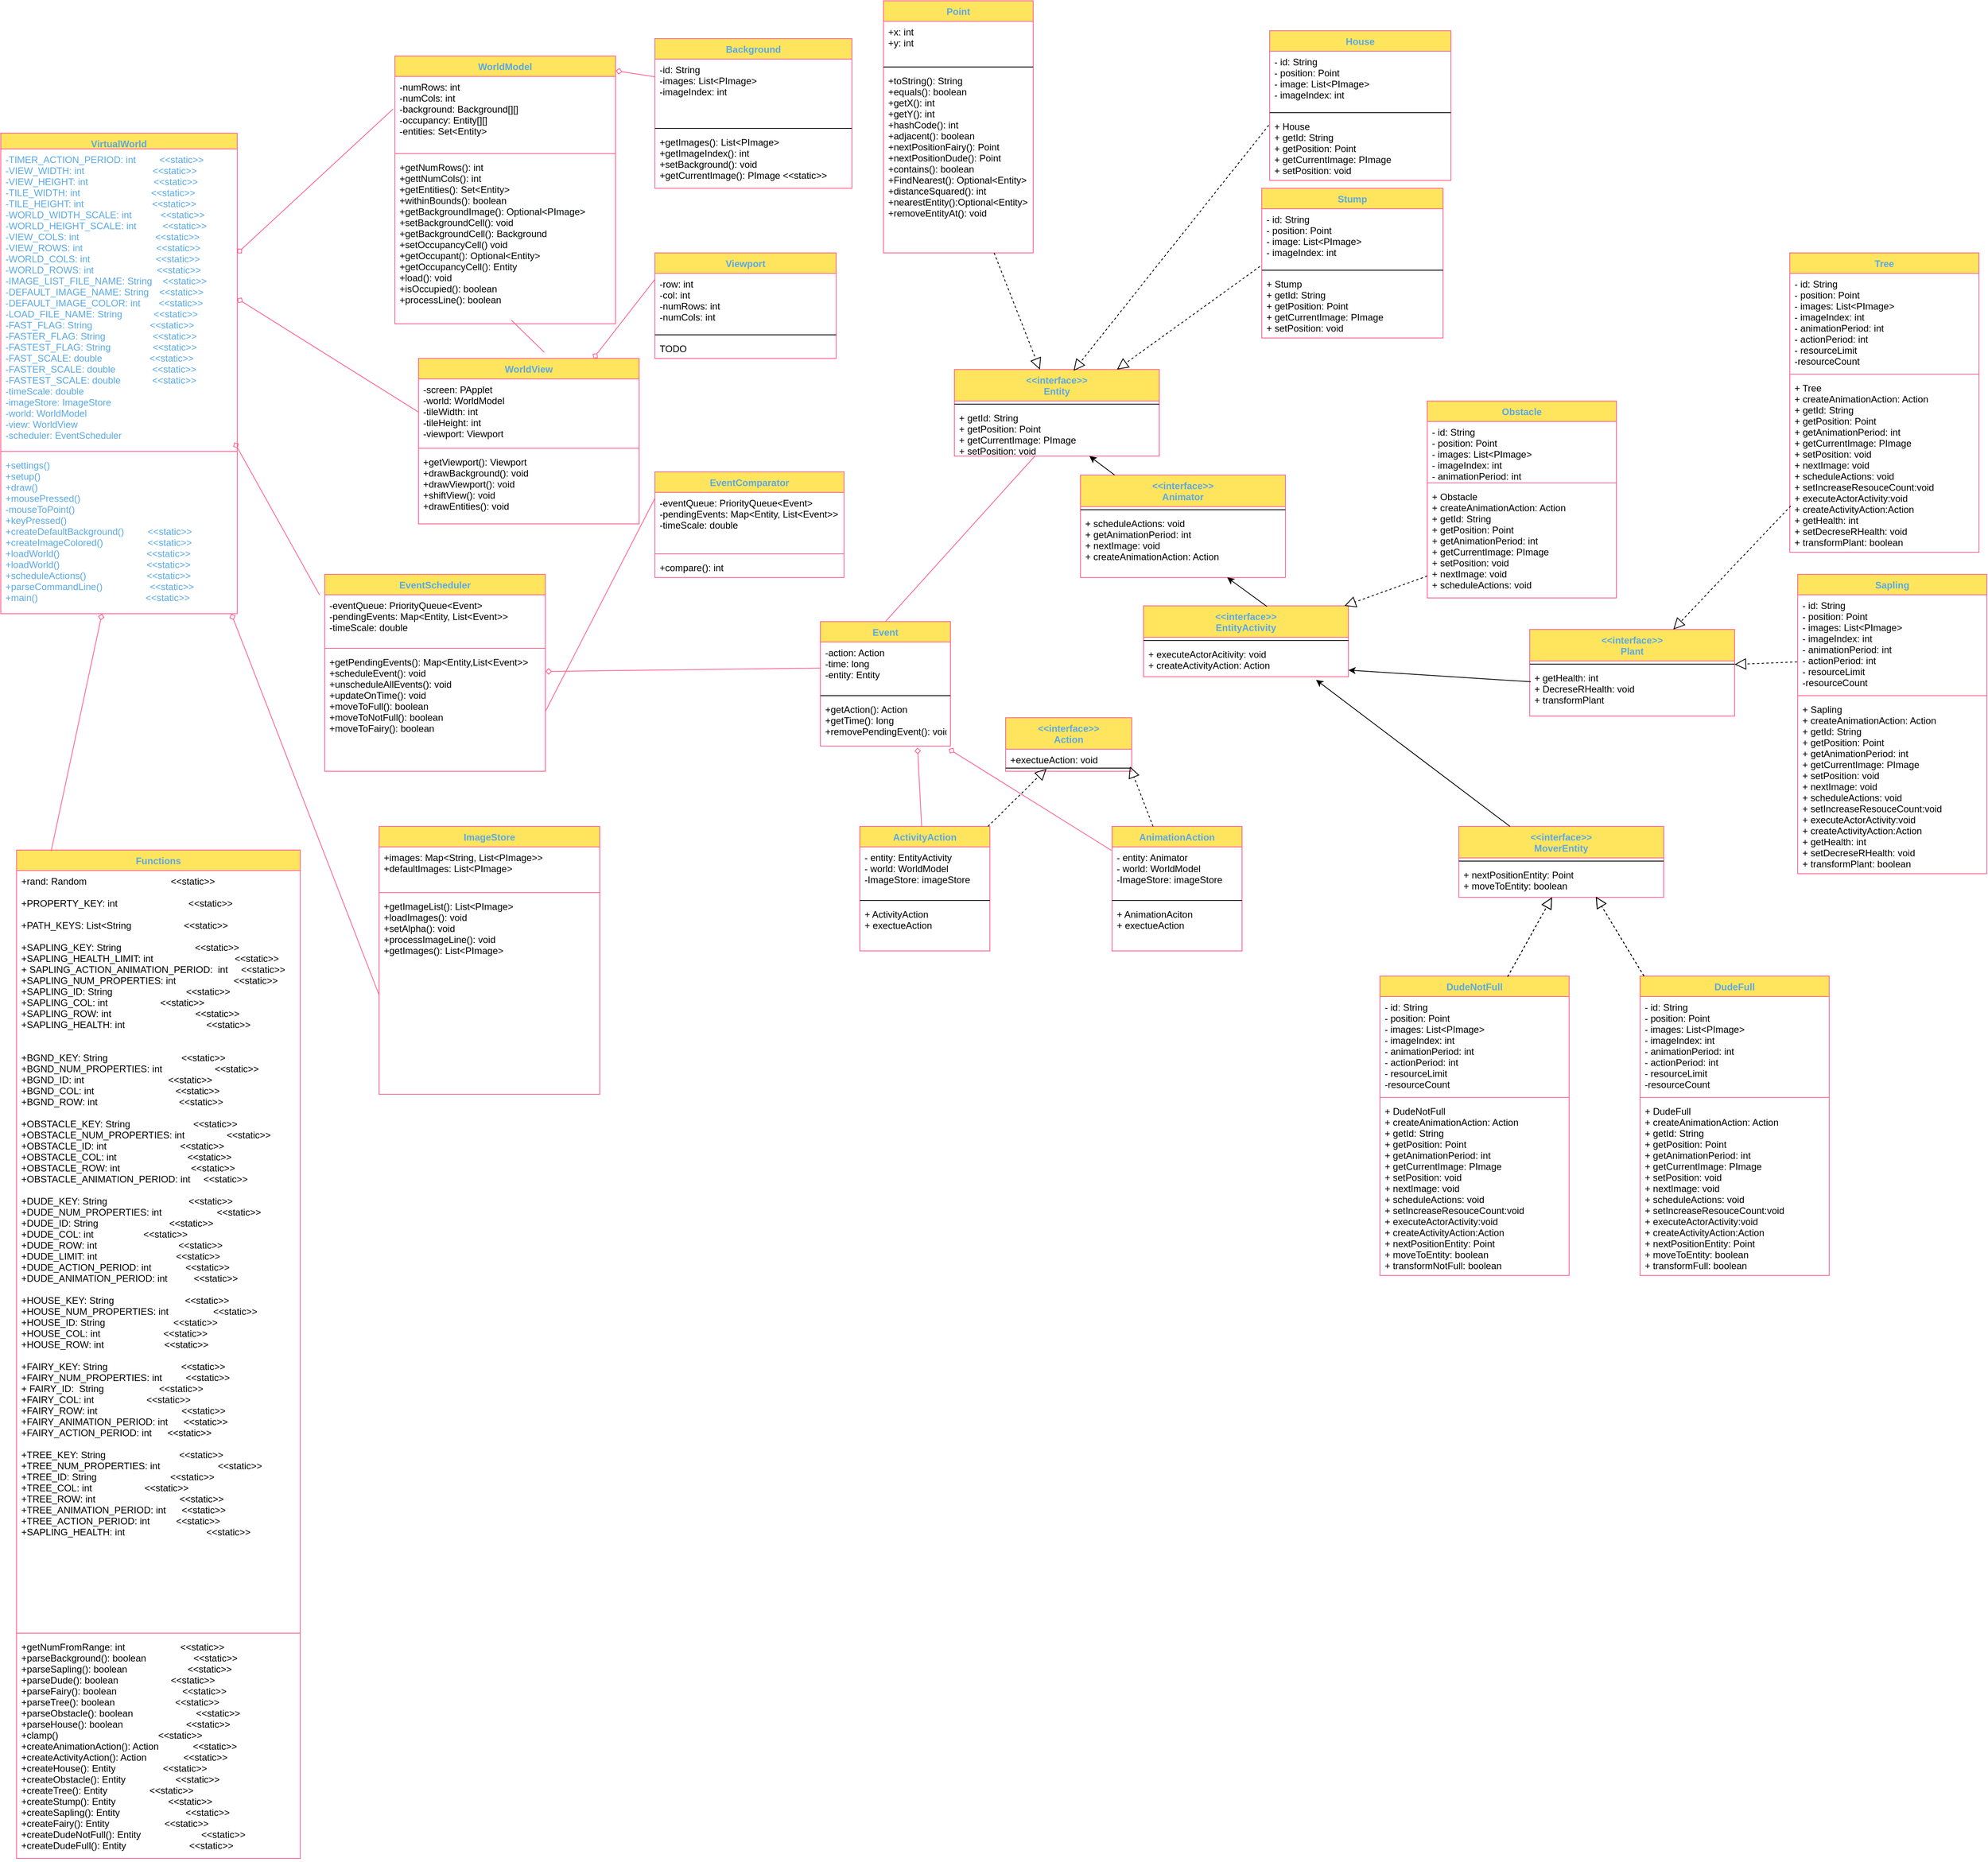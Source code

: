 <mxfile version="15.6.0" type="device"><diagram id="Yo6Zvny2ZRX3JAPKxXua" name="Page 2"><mxGraphModel dx="1422" dy="1862" grid="1" gridSize="10" guides="1" tooltips="1" connect="1" arrows="1" fold="1" page="1" pageScale="1" pageWidth="850" pageHeight="1100" math="0" shadow="0"><root><mxCell id="0"/><mxCell id="1" parent="0"/><mxCell id="8I9pphBKhg92I5GMk5e_-31" value="" style="graphMlID=e0;endArrow=none;strokeColor=#FF6392;strokeWidth=1.0;startArrow=diamond;startFill=0;endFill=1;exitX=1;exitY=0.25;exitDx=0;exitDy=0;fontColor=#5AA9E6;entryX=-0.008;entryY=-0.286;entryDx=0;entryDy=0;entryPerimeter=0;" parent="1" source="8I9pphBKhg92I5GMk5e_-50" target="8I9pphBKhg92I5GMk5e_-57" edge="1"><mxGeometry relative="1" as="geometry"/></mxCell><mxCell id="8I9pphBKhg92I5GMk5e_-32" value="" style="graphMlID=e1;endArrow=none;strokeColor=#FF6392;strokeWidth=1.0;startArrow=diamond;startFill=0;endFill=1;exitX=1;exitY=0.5;exitDx=0;exitDy=0;fontColor=#5AA9E6;entryX=0;entryY=0.5;entryDx=0;entryDy=0;" parent="1" source="8I9pphBKhg92I5GMk5e_-51" target="8I9pphBKhg92I5GMk5e_-61" edge="1"><mxGeometry relative="1" as="geometry"/></mxCell><mxCell id="8I9pphBKhg92I5GMk5e_-33" value="" style="graphMlID=e2;endArrow=none;strokeColor=#FF6392;strokeWidth=1.0;startArrow=diamond;startFill=0;endFill=1;fontColor=#5AA9E6;entryX=0;entryY=0.25;entryDx=0;entryDy=0;" parent="1" source="8I9pphBKhg92I5GMk5e_-60" target="8I9pphBKhg92I5GMk5e_-89" edge="1"><mxGeometry relative="1" as="geometry"><mxPoint x="648" y="240" as="sourcePoint"/></mxGeometry></mxCell><mxCell id="8I9pphBKhg92I5GMk5e_-34" value="" style="graphMlID=e3;endArrow=none;strokeColor=#FF6392;strokeWidth=1.0;startArrow=diamond;startFill=0;endFill=1;exitX=0.988;exitY=-0.077;exitDx=0;exitDy=0;exitPerimeter=0;fontColor=#5AA9E6;entryX=-0.023;entryY=0.105;entryDx=0;entryDy=0;entryPerimeter=0;" parent="1" source="8I9pphBKhg92I5GMk5e_-53" target="8I9pphBKhg92I5GMk5e_-64" edge="1"><mxGeometry relative="1" as="geometry"><mxPoint x="840" y="580" as="targetPoint"/></mxGeometry></mxCell><mxCell id="8I9pphBKhg92I5GMk5e_-35" value="" style="graphMlID=e4;endArrow=none;strokeColor=#FF6392;strokeWidth=1.0;startArrow=diamond;startFill=0;endFill=1;exitX=0.975;exitY=1;exitDx=0;exitDy=0;exitPerimeter=0;fontColor=#5AA9E6;entryX=0;entryY=0.5;entryDx=0;entryDy=0;" parent="1" source="8I9pphBKhg92I5GMk5e_-53" target="8I9pphBKhg92I5GMk5e_-71" edge="1"><mxGeometry relative="1" as="geometry"/></mxCell><mxCell id="8I9pphBKhg92I5GMk5e_-36" value="" style="graphMlID=e5;endArrow=none;strokeColor=#FF6392;strokeWidth=1.0;startArrow=diamond;startFill=0;endFill=1;fontColor=#5AA9E6;exitX=1.001;exitY=-0.077;exitDx=0;exitDy=0;exitPerimeter=0;" parent="1" source="8I9pphBKhg92I5GMk5e_-55" target="8I9pphBKhg92I5GMk5e_-82" edge="1"><mxGeometry relative="1" as="geometry"/></mxCell><mxCell id="8I9pphBKhg92I5GMk5e_-37" value="" style="graphMlID=e6;endArrow=none;strokeColor=#FF6392;strokeWidth=1.0;startArrow=diamond;startFill=0;endFill=1;fontColor=#5AA9E6;" parent="1" source="8I9pphBKhg92I5GMk5e_-64" target="8I9pphBKhg92I5GMk5e_-97" edge="1"><mxGeometry relative="1" as="geometry"/></mxCell><mxCell id="8I9pphBKhg92I5GMk5e_-38" value="" style="graphMlID=e7;endArrow=none;strokeColor=#FF6392;strokeWidth=1.0;startArrow=none;startFill=1;endFill=1;fontColor=#5AA9E6;entryX=0;entryY=0.25;entryDx=0;entryDy=0;exitX=1;exitY=0.5;exitDx=0;exitDy=0;" parent="1" source="8I9pphBKhg92I5GMk5e_-67" target="8I9pphBKhg92I5GMk5e_-72" edge="1"><mxGeometry relative="1" as="geometry"/></mxCell><mxCell id="8I9pphBKhg92I5GMk5e_-44" value="" style="graphMlID=e13;endArrow=none;strokeColor=#FF6392;strokeWidth=1.0;startArrow=none;startFill=1;endFill=1;fontColor=#5AA9E6;entryX=0.528;entryY=0.978;entryDx=0;entryDy=0;entryPerimeter=0;exitX=0.57;exitY=-0.037;exitDx=0;exitDy=0;exitPerimeter=0;" parent="1" source="8I9pphBKhg92I5GMk5e_-60" target="8I9pphBKhg92I5GMk5e_-57" edge="1"><mxGeometry relative="1" as="geometry"/></mxCell><mxCell id="8I9pphBKhg92I5GMk5e_-45" value="" style="graphMlID=e14;endArrow=none;strokeColor=#FF6392;strokeWidth=1.0;startArrow=none;startFill=1;endFill=1;fontColor=#5AA9E6;exitX=0.5;exitY=0;exitDx=0;exitDy=0;" parent="1" source="8I9pphBKhg92I5GMk5e_-96" target="8I9pphBKhg92I5GMk5e_-88" edge="1"><mxGeometry relative="1" as="geometry"><mxPoint x="1177.699" y="279.661" as="targetPoint"/></mxGeometry></mxCell><mxCell id="8I9pphBKhg92I5GMk5e_-50" value="VirtualWorld" style="swimlane;fontStyle=1;align=center;verticalAlign=top;childLayout=stackLayout;horizontal=1;startSize=20;horizontalStack=0;resizeParent=1;resizeParentMax=0;resizeLast=0;collapsible=1;marginBottom=0;hachureGap=4;pointerEvents=0;fillColor=#FFE45E;strokeColor=#FF6392;fontColor=#5AA9E6;" parent="1" vertex="1"><mxGeometry x="20" y="150" width="300" height="610" as="geometry"/></mxCell><mxCell id="8I9pphBKhg92I5GMk5e_-51" value="-TIMER_ACTION_PERIOD: int         &lt;&lt;static&gt;&gt;&#10;-VIEW_WIDTH: int                          &lt;&lt;static&gt;&gt;&#10;-VIEW_HEIGHT: int                         &lt;&lt;static&gt;&gt;&#10;-TILE_WIDTH: int                           &lt;&lt;static&gt;&gt;&#10;-TILE_HEIGHT: int                          &lt;&lt;static&gt;&gt;&#10;-WORLD_WIDTH_SCALE: int           &lt;&lt;static&gt;&gt;&#10;-WORLD_HEIGHT_SCALE: int          &lt;&lt;static&gt;&gt;&#10;-VIEW_COLS: int                             &lt;&lt;static&gt;&gt;&#10;-VIEW_ROWS: int                            &lt;&lt;static&gt;&gt;&#10;-WORLD_COLS: int                         &lt;&lt;static&gt;&gt;&#10;-WORLD_ROWS: int                        &lt;&lt;static&gt;&gt;&#10;-IMAGE_LIST_FILE_NAME: String    &lt;&lt;static&gt;&gt;&#10;-DEFAULT_IMAGE_NAME: String    &lt;&lt;static&gt;&gt;&#10;-DEFAULT_IMAGE_COLOR: int       &lt;&lt;static&gt;&gt;&#10;-LOAD_FILE_NAME: String            &lt;&lt;static&gt;&gt;&#10;-FAST_FLAG: String                      &lt;&lt;static&gt;&gt;&#10;-FASTER_FLAG: String                  &lt;&lt;static&gt;&gt;&#10;-FASTEST_FLAG: String                &lt;&lt;static&gt;&gt;&#10;-FAST_SCALE: double                  &lt;&lt;static&gt;&gt;&#10;-FASTER_SCALE: double              &lt;&lt;static&gt;&gt;&#10;-FASTEST_SCALE: double            &lt;&lt;static&gt;&gt;&#10;-timeScale: double&#10;-imageStore: ImageStore&#10;-world: WorldModel&#10;-view: WorldView&#10;-scheduler: EventScheduler" style="text;strokeColor=none;fillColor=none;align=left;verticalAlign=top;spacingLeft=4;spacingRight=4;overflow=hidden;rotatable=0;points=[[0,0.5],[1,0.5]];portConstraint=eastwest;fontColor=#5AA9E6;" parent="8I9pphBKhg92I5GMk5e_-50" vertex="1"><mxGeometry y="20" width="300" height="380" as="geometry"/></mxCell><mxCell id="8I9pphBKhg92I5GMk5e_-52" value="" style="line;strokeWidth=1;fillColor=none;align=left;verticalAlign=middle;spacingTop=-1;spacingLeft=3;spacingRight=3;rotatable=0;labelPosition=right;points=[];portConstraint=eastwest;strokeColor=#FF6392;fontColor=#5AA9E6;" parent="8I9pphBKhg92I5GMk5e_-50" vertex="1"><mxGeometry y="400" width="300" height="8" as="geometry"/></mxCell><mxCell id="8I9pphBKhg92I5GMk5e_-53" value="+settings()&#10;+setup()&#10;+draw()&#10;+mousePressed()&#10;-mouseToPoint()&#10;+keyPressed()&#10;+createDefaultBackground()         &lt;&lt;static&gt;&gt;&#10;+createImageColored()                 &lt;&lt;static&gt;&gt;&#10;+loadWorld()                                 &lt;&lt;static&gt;&gt;&#10;+loadWorld()                                 &lt;&lt;static&gt;&gt;&#10;+scheduleActions()                       &lt;&lt;static&gt;&gt;&#10;+parseCommandLine()                  &lt;&lt;static&gt;&gt;&#10;+main()                                         &lt;&lt;static&gt;&gt;" style="text;strokeColor=none;fillColor=none;align=left;verticalAlign=top;spacingLeft=4;spacingRight=4;overflow=hidden;rotatable=0;points=[[0,0.5],[1,0.5]];portConstraint=eastwest;fontColor=#5AA9E6;" parent="8I9pphBKhg92I5GMk5e_-50" vertex="1"><mxGeometry y="408" width="300" height="202" as="geometry"/></mxCell><mxCell id="8I9pphBKhg92I5GMk5e_-54" value="WorldModel" style="swimlane;fontStyle=1;align=center;verticalAlign=top;childLayout=stackLayout;horizontal=1;startSize=26;horizontalStack=0;resizeParent=1;resizeParentMax=0;resizeLast=0;collapsible=1;marginBottom=0;hachureGap=4;pointerEvents=0;sketch=0;fontColor=#5AA9E6;strokeColor=#FF6392;fillColor=#FFE45E;" parent="1" vertex="1"><mxGeometry x="520" y="52.03" width="280" height="340" as="geometry"/></mxCell><mxCell id="8I9pphBKhg92I5GMk5e_-55" value="-numRows: int&#10;-numCols: int&#10;-background: Background[][]&#10;-occupancy: Entity[][]&#10;-entities: Set&lt;Entity&gt;" style="text;strokeColor=none;fillColor=none;align=left;verticalAlign=top;spacingLeft=4;spacingRight=4;overflow=hidden;rotatable=0;points=[[0,0.5],[1,0.5]];portConstraint=eastwest;fontColor=#000000;" parent="8I9pphBKhg92I5GMk5e_-54" vertex="1"><mxGeometry y="26" width="280" height="94" as="geometry"/></mxCell><mxCell id="8I9pphBKhg92I5GMk5e_-56" value="" style="line;strokeWidth=1;fillColor=none;align=left;verticalAlign=middle;spacingTop=-1;spacingLeft=3;spacingRight=3;rotatable=0;labelPosition=right;points=[];portConstraint=eastwest;strokeColor=#FF6392;fontColor=#5AA9E6;" parent="8I9pphBKhg92I5GMk5e_-54" vertex="1"><mxGeometry y="120" width="280" height="8" as="geometry"/></mxCell><mxCell id="8I9pphBKhg92I5GMk5e_-57" value="+getNumRows(): int&#10;+gettNumCols(): int&#10;+getEntities(): Set&lt;Entity&gt;&#10;+withinBounds(): boolean&#10;+getBackgroundImage(): Optional&lt;PImage&gt;&#10;+setBackgroundCell(): void&#10;+getBackgroundCell(): Background&#10;+setOccupancyCell() void&#10;+getOccupant(): Optional&lt;Entity&gt;&#10;+getOccupancyCell(): Entity&#10;+load(): void&#10;+isOccupied(): boolean&#10;+processLine(): boolean&#10;" style="text;strokeColor=none;fillColor=none;align=left;verticalAlign=top;spacingLeft=4;spacingRight=4;overflow=hidden;rotatable=0;points=[[0,0.5],[1,0.5]];portConstraint=eastwest;fontColor=#020405;" parent="8I9pphBKhg92I5GMk5e_-54" vertex="1"><mxGeometry y="128" width="280" height="212" as="geometry"/></mxCell><mxCell id="8I9pphBKhg92I5GMk5e_-60" value="WorldView" style="swimlane;fontStyle=1;align=center;verticalAlign=top;childLayout=stackLayout;horizontal=1;startSize=26;horizontalStack=0;resizeParent=1;resizeParentMax=0;resizeLast=0;collapsible=1;marginBottom=0;hachureGap=4;pointerEvents=0;sketch=0;fontColor=#5AA9E6;strokeColor=#FF6392;fillColor=#FFE45E;" parent="1" vertex="1"><mxGeometry x="550" y="436.04" width="280" height="210" as="geometry"/></mxCell><mxCell id="8I9pphBKhg92I5GMk5e_-61" value="-screen: PApplet&#10;-world: WorldModel&#10;-tileWidth: int&#10;-tileHeight: int&#10;-viewport: Viewport" style="text;strokeColor=none;fillColor=none;align=left;verticalAlign=top;spacingLeft=4;spacingRight=4;overflow=hidden;rotatable=0;points=[[0,0.5],[1,0.5]];portConstraint=eastwest;fontColor=#000000;" parent="8I9pphBKhg92I5GMk5e_-60" vertex="1"><mxGeometry y="26" width="280" height="84" as="geometry"/></mxCell><mxCell id="8I9pphBKhg92I5GMk5e_-62" value="" style="line;strokeWidth=1;fillColor=none;align=left;verticalAlign=middle;spacingTop=-1;spacingLeft=3;spacingRight=3;rotatable=0;labelPosition=right;points=[];portConstraint=eastwest;strokeColor=#FF6392;fontColor=#5AA9E6;" parent="8I9pphBKhg92I5GMk5e_-60" vertex="1"><mxGeometry y="110" width="280" height="8" as="geometry"/></mxCell><mxCell id="8I9pphBKhg92I5GMk5e_-63" value="+getViewport(): Viewport&#10;+drawBackground(): void&#10;+drawViewport(): void&#10;+shiftView(): void&#10;+drawEntities(): void" style="text;strokeColor=none;fillColor=none;align=left;verticalAlign=top;spacingLeft=4;spacingRight=4;overflow=hidden;rotatable=0;points=[[0,0.5],[1,0.5]];portConstraint=eastwest;fontColor=#000000;" parent="8I9pphBKhg92I5GMk5e_-60" vertex="1"><mxGeometry y="118" width="280" height="92" as="geometry"/></mxCell><mxCell id="8I9pphBKhg92I5GMk5e_-64" value="EventScheduler" style="swimlane;fontStyle=1;align=center;verticalAlign=top;childLayout=stackLayout;horizontal=1;startSize=26;horizontalStack=0;resizeParent=1;resizeParentMax=0;resizeLast=0;collapsible=1;marginBottom=0;hachureGap=4;pointerEvents=0;sketch=0;fontColor=#5AA9E6;strokeColor=#FF6392;fillColor=#FFE45E;" parent="1" vertex="1"><mxGeometry x="431" y="710" width="280" height="250" as="geometry"/></mxCell><mxCell id="8I9pphBKhg92I5GMk5e_-65" value="-eventQueue: PriorityQueue&lt;Event&gt;&#10;-pendingEvents: Map&lt;Entity, List&lt;Event&gt;&gt;&#10;-timeScale: double" style="text;strokeColor=none;fillColor=none;align=left;verticalAlign=top;spacingLeft=4;spacingRight=4;overflow=hidden;rotatable=0;points=[[0,0.5],[1,0.5]];portConstraint=eastwest;fontColor=#000000;" parent="8I9pphBKhg92I5GMk5e_-64" vertex="1"><mxGeometry y="26" width="280" height="64" as="geometry"/></mxCell><mxCell id="8I9pphBKhg92I5GMk5e_-66" value="" style="line;strokeWidth=1;fillColor=none;align=left;verticalAlign=middle;spacingTop=-1;spacingLeft=3;spacingRight=3;rotatable=0;labelPosition=right;points=[];portConstraint=eastwest;strokeColor=#FF6392;fontColor=#5AA9E6;" parent="8I9pphBKhg92I5GMk5e_-64" vertex="1"><mxGeometry y="90" width="280" height="8" as="geometry"/></mxCell><mxCell id="8I9pphBKhg92I5GMk5e_-67" value="+getPendingEvents(): Map&lt;Entity,List&lt;Event&gt;&gt;&#10;+scheduleEvent(): void&#10;+unscheduleAllEvents(): void&#10;+updateOnTime(): void&#10;+moveToFull(): boolean&#10;+moveToNotFull(): boolean&#10;+moveToFairy(): boolean&#10;" style="text;strokeColor=none;fillColor=none;align=left;verticalAlign=top;spacingLeft=4;spacingRight=4;overflow=hidden;rotatable=0;points=[[0,0.5],[1,0.5]];portConstraint=eastwest;fontColor=#000000;" parent="8I9pphBKhg92I5GMk5e_-64" vertex="1"><mxGeometry y="98" width="280" height="152" as="geometry"/></mxCell><mxCell id="8I9pphBKhg92I5GMk5e_-68" value="ImageStore" style="swimlane;fontStyle=1;align=center;verticalAlign=top;childLayout=stackLayout;horizontal=1;startSize=26;horizontalStack=0;resizeParent=1;resizeParentMax=0;resizeLast=0;collapsible=1;marginBottom=0;hachureGap=4;pointerEvents=0;sketch=0;fontColor=#5AA9E6;strokeColor=#FF6392;fillColor=#FFE45E;" parent="1" vertex="1"><mxGeometry x="500" y="1030" width="280" height="340" as="geometry"/></mxCell><mxCell id="8I9pphBKhg92I5GMk5e_-69" value="+images: Map&lt;String, List&lt;PImage&gt;&gt;&#10;+defaultImages: List&lt;PImage&gt;" style="text;strokeColor=none;fillColor=none;align=left;verticalAlign=top;spacingLeft=4;spacingRight=4;overflow=hidden;rotatable=0;points=[[0,0.5],[1,0.5]];portConstraint=eastwest;fontColor=#000000;" parent="8I9pphBKhg92I5GMk5e_-68" vertex="1"><mxGeometry y="26" width="280" height="54" as="geometry"/></mxCell><mxCell id="8I9pphBKhg92I5GMk5e_-70" value="" style="line;strokeWidth=1;fillColor=none;align=left;verticalAlign=middle;spacingTop=-1;spacingLeft=3;spacingRight=3;rotatable=0;labelPosition=right;points=[];portConstraint=eastwest;strokeColor=#FF6392;fontColor=#5AA9E6;" parent="8I9pphBKhg92I5GMk5e_-68" vertex="1"><mxGeometry y="80" width="280" height="8" as="geometry"/></mxCell><mxCell id="8I9pphBKhg92I5GMk5e_-71" value="+getImageList(): List&lt;PImage&gt;&#10;+loadImages(): void&#10;+setAlpha(): void&#10;+processImageLine(): void&#10;+getImages(): List&lt;PImage&gt;" style="text;strokeColor=none;fillColor=none;align=left;verticalAlign=top;spacingLeft=4;spacingRight=4;overflow=hidden;rotatable=0;points=[[0,0.5],[1,0.5]];portConstraint=eastwest;fontColor=#000000;" parent="8I9pphBKhg92I5GMk5e_-68" vertex="1"><mxGeometry y="88" width="280" height="252" as="geometry"/></mxCell><mxCell id="8I9pphBKhg92I5GMk5e_-72" value="EventComparator" style="swimlane;fontStyle=1;align=center;verticalAlign=top;childLayout=stackLayout;horizontal=1;startSize=26;horizontalStack=0;resizeParent=1;resizeParentMax=0;resizeLast=0;collapsible=1;marginBottom=0;hachureGap=4;pointerEvents=0;sketch=0;fontColor=#5AA9E6;strokeColor=#FF6392;fillColor=#FFE45E;" parent="1" vertex="1"><mxGeometry x="850" y="580" width="240" height="134" as="geometry"/></mxCell><mxCell id="8I9pphBKhg92I5GMk5e_-73" value="-eventQueue: PriorityQueue&lt;Event&gt;&#10;-pendingEvents: Map&lt;Entity, List&lt;Event&gt;&gt;&#10;-timeScale: double" style="text;strokeColor=none;fillColor=none;align=left;verticalAlign=top;spacingLeft=4;spacingRight=4;overflow=hidden;rotatable=0;points=[[0,0.5],[1,0.5]];portConstraint=eastwest;fontColor=#000000;" parent="8I9pphBKhg92I5GMk5e_-72" vertex="1"><mxGeometry y="26" width="240" height="74" as="geometry"/></mxCell><mxCell id="8I9pphBKhg92I5GMk5e_-74" value="" style="line;strokeWidth=1;fillColor=none;align=left;verticalAlign=middle;spacingTop=-1;spacingLeft=3;spacingRight=3;rotatable=0;labelPosition=right;points=[];portConstraint=eastwest;strokeColor=#FF6392;fontColor=#5AA9E6;" parent="8I9pphBKhg92I5GMk5e_-72" vertex="1"><mxGeometry y="100" width="240" height="8" as="geometry"/></mxCell><mxCell id="8I9pphBKhg92I5GMk5e_-75" value="+compare(): int" style="text;strokeColor=none;fillColor=none;align=left;verticalAlign=top;spacingLeft=4;spacingRight=4;overflow=hidden;rotatable=0;points=[[0,0.5],[1,0.5]];portConstraint=eastwest;fontColor=#000000;" parent="8I9pphBKhg92I5GMk5e_-72" vertex="1"><mxGeometry y="108" width="240" height="26" as="geometry"/></mxCell><mxCell id="8I9pphBKhg92I5GMk5e_-77" value="Functions" style="swimlane;fontStyle=1;align=center;verticalAlign=top;childLayout=stackLayout;horizontal=1;startSize=26;horizontalStack=0;resizeParent=1;resizeParentMax=0;resizeLast=0;collapsible=1;marginBottom=0;hachureGap=4;pointerEvents=0;sketch=0;fontColor=#5AA9E6;strokeColor=#FF6392;fillColor=#FFE45E;" parent="1" vertex="1"><mxGeometry x="40" y="1060" width="360" height="1280" as="geometry"/></mxCell><mxCell id="8I9pphBKhg92I5GMk5e_-78" value="+rand: Random                                &lt;&lt;static&gt;&gt;&#10;&#10;+PROPERTY_KEY: int                           &lt;&lt;static&gt;&gt;&#10;&#10;+PATH_KEYS: List&lt;String                    &lt;&lt;static&gt;&gt;&#10;&#10;+SAPLING_KEY: String                            &lt;&lt;static&gt;&gt;&#10;+SAPLING_HEALTH_LIMIT: int                               &lt;&lt;static&gt;&gt;&#10;+ SAPLING_ACTION_ANIMATION_PERIOD:  int     &lt;&lt;static&gt;&gt;&#10;+SAPLING_NUM_PROPERTIES: int                      &lt;&lt;static&gt;&gt;&#10;+SAPLING_ID: String                            &lt;&lt;static&gt;&gt;&#10;+SAPLING_COL: int                    &lt;&lt;static&gt;&gt;&#10;+SAPLING_ROW: int                                &lt;&lt;static&gt;&gt;&#10;+SAPLING_HEALTH: int                               &lt;&lt;static&gt;&gt;&#10;&#10;&#10;+BGND_KEY: String                            &lt;&lt;static&gt;&gt;&#10;+BGND_NUM_PROPERTIES: int                    &lt;&lt;static&gt;&gt;&#10;+BGND_ID: int                                &lt;&lt;static&gt;&gt;&#10;+BGND_COL: int                               &lt;&lt;static&gt;&gt;&#10;+BGND_ROW: int                               &lt;&lt;static&gt;&gt;&#10;&#10;+OBSTACLE_KEY: String                        &lt;&lt;static&gt;&gt;&#10;+OBSTACLE_NUM_PROPERTIES: int                &lt;&lt;static&gt;&gt;&#10;+OBSTACLE_ID: int                            &lt;&lt;static&gt;&gt;&#10;+OBSTACLE_COL: int                           &lt;&lt;static&gt;&gt;&#10;+OBSTACLE_ROW: int                           &lt;&lt;static&gt;&gt;&#10;+OBSTACLE_ANIMATION_PERIOD: int     &lt;&lt;static&gt;&gt;&#10;&#10;+DUDE_KEY: String                               &lt;&lt;static&gt;&gt;&#10;+DUDE_NUM_PROPERTIES: int                     &lt;&lt;static&gt;&gt;&#10;+DUDE_ID: String                           &lt;&lt;static&gt;&gt;&#10;+DUDE_COL: int                   &lt;&lt;static&gt;&gt;&#10;+DUDE_ROW: int                               &lt;&lt;static&gt;&gt;&#10;+DUDE_LIMIT: int                              &lt;&lt;static&gt;&gt;&#10;+DUDE_ACTION_PERIOD: int             &lt;&lt;static&gt;&gt;&#10;+DUDE_ANIMATION_PERIOD: int          &lt;&lt;static&gt;&gt;&#10;&#10;+HOUSE_KEY: String                           &lt;&lt;static&gt;&gt;&#10;+HOUSE_NUM_PROPERTIES: int                 &lt;&lt;static&gt;&gt;&#10;+HOUSE_ID: String                          &lt;&lt;static&gt;&gt;&#10;+HOUSE_COL: int                        &lt;&lt;static&gt;&gt;&#10;+HOUSE_ROW: int                       &lt;&lt;static&gt;&gt;&#10;&#10;+FAIRY_KEY: String                            &lt;&lt;static&gt;&gt;&#10;+FAIRY_NUM_PROPERTIES: int         &lt;&lt;static&gt;&gt;&#10;+ FAIRY_ID:  String                     &lt;&lt;static&gt;&gt;&#10;+FAIRY_COL: int                    &lt;&lt;static&gt;&gt;&#10;+FAIRY_ROW: int                                &lt;&lt;static&gt;&gt;&#10;+FAIRY_ANIMATION_PERIOD: int      &lt;&lt;static&gt;&gt;&#10;+FAIRY_ACTION_PERIOD: int      &lt;&lt;static&gt;&gt;&#10;&#10;+TREE_KEY: String                            &lt;&lt;static&gt;&gt;&#10;+TREE_NUM_PROPERTIES: int                      &lt;&lt;static&gt;&gt;&#10;+TREE_ID: String                            &lt;&lt;static&gt;&gt;&#10;+TREE_COL: int                    &lt;&lt;static&gt;&gt;&#10;+TREE_ROW: int                                &lt;&lt;static&gt;&gt;&#10;+TREE_ANIMATION_PERIOD: int      &lt;&lt;static&gt;&gt;&#10;+TREE_ACTION_PERIOD: int          &lt;&lt;static&gt;&gt;&#10;+SAPLING_HEALTH: int                               &lt;&lt;static&gt;&gt;&#10;" style="text;strokeColor=none;fillColor=none;align=left;verticalAlign=top;spacingLeft=4;spacingRight=4;overflow=hidden;rotatable=0;points=[[0,0.5],[1,0.5]];portConstraint=eastwest;fontColor=#000000;" parent="8I9pphBKhg92I5GMk5e_-77" vertex="1"><mxGeometry y="26" width="360" height="964" as="geometry"/></mxCell><mxCell id="8I9pphBKhg92I5GMk5e_-79" value="" style="line;strokeWidth=1;fillColor=none;align=left;verticalAlign=middle;spacingTop=-1;spacingLeft=3;spacingRight=3;rotatable=0;labelPosition=right;points=[];portConstraint=eastwest;strokeColor=#FF6392;fontColor=#5AA9E6;" parent="8I9pphBKhg92I5GMk5e_-77" vertex="1"><mxGeometry y="990" width="360" height="8" as="geometry"/></mxCell><mxCell id="8I9pphBKhg92I5GMk5e_-80" value="+getNumFromRange: int                     &lt;&lt;static&gt;&gt;&#10;+parseBackground(): boolean                  &lt;&lt;static&gt;&gt;&#10;+parseSapling(): boolean                       &lt;&lt;static&gt;&gt;&#10;+parseDude(): boolean                    &lt;&lt;static&gt;&gt;&#10;+parseFairy(): boolean                         &lt;&lt;static&gt;&gt;&#10;+parseTree(): boolean                       &lt;&lt;static&gt;&gt;&#10;+parseObstacle(): boolean                        &lt;&lt;static&gt;&gt;&#10;+parseHouse(): boolean                        &lt;&lt;static&gt;&gt;&#10;+clamp()                                      &lt;&lt;static&gt;&gt;&#10;+createAnimationAction(): Action             &lt;&lt;static&gt;&gt;&#10;+createActivityAction(): Action              &lt;&lt;static&gt;&gt;&#10;+createHouse(): Entity                  &lt;&lt;static&gt;&gt;&#10;+createObstacle(): Entity                   &lt;&lt;static&gt;&gt;&#10;+createTree(): Entity                &lt;&lt;static&gt;&gt;&#10;+createStump(): Entity                    &lt;&lt;static&gt;&gt;&#10;+createSapling(): Entity                         &lt;&lt;static&gt;&gt;&#10;+createFairy(): Entity                     &lt;&lt;static&gt;&gt;&#10;+createDudeNotFull(): Entity                       &lt;&lt;static&gt;&gt;&#10;+createDudeFull(): Entity                        &lt;&lt;static&gt;&gt;" style="text;strokeColor=none;fillColor=none;align=left;verticalAlign=top;spacingLeft=4;spacingRight=4;overflow=hidden;rotatable=0;points=[[0,0.5],[1,0.5]];portConstraint=eastwest;fontColor=#000000;" parent="8I9pphBKhg92I5GMk5e_-77" vertex="1"><mxGeometry y="998" width="360" height="282" as="geometry"/></mxCell><mxCell id="8I9pphBKhg92I5GMk5e_-81" value="Background" style="swimlane;fontStyle=1;align=center;verticalAlign=top;childLayout=stackLayout;horizontal=1;startSize=26;horizontalStack=0;resizeParent=1;resizeParentMax=0;resizeLast=0;collapsible=1;marginBottom=0;hachureGap=4;pointerEvents=0;sketch=0;fontColor=#5AA9E6;strokeColor=#FF6392;fillColor=#FFE45E;" parent="1" vertex="1"><mxGeometry x="850" y="30" width="250" height="190" as="geometry"/></mxCell><mxCell id="8I9pphBKhg92I5GMk5e_-82" value="-id: String&#10;-images: List&lt;PImage&gt;&#10;-imageIndex: int&#10;" style="text;strokeColor=none;fillColor=none;align=left;verticalAlign=top;spacingLeft=4;spacingRight=4;overflow=hidden;rotatable=0;points=[[0,0.5],[1,0.5]];portConstraint=eastwest;" parent="8I9pphBKhg92I5GMk5e_-81" vertex="1"><mxGeometry y="26" width="250" height="84" as="geometry"/></mxCell><mxCell id="8I9pphBKhg92I5GMk5e_-83" value="" style="line;strokeWidth=1;fillColor=none;align=left;verticalAlign=middle;spacingTop=-1;spacingLeft=3;spacingRight=3;rotatable=0;labelPosition=right;points=[];portConstraint=eastwest;" parent="8I9pphBKhg92I5GMk5e_-81" vertex="1"><mxGeometry y="110" width="250" height="8" as="geometry"/></mxCell><mxCell id="8I9pphBKhg92I5GMk5e_-84" value="+getImages(): List&lt;PImage&gt;&#10;+getImageIndex(): int&#10;+setBackground(): void&#10;+getCurrentImage(): PImage &lt;&lt;static&gt;&gt;" style="text;strokeColor=none;fillColor=none;align=left;verticalAlign=top;spacingLeft=4;spacingRight=4;overflow=hidden;rotatable=0;points=[[0,0.5],[1,0.5]];portConstraint=eastwest;" parent="8I9pphBKhg92I5GMk5e_-81" vertex="1"><mxGeometry y="118" width="250" height="72" as="geometry"/></mxCell><mxCell id="8I9pphBKhg92I5GMk5e_-85" value="&lt;&lt;interface&gt;&gt;&#10;Entity" style="swimlane;fontStyle=1;align=center;verticalAlign=top;childLayout=stackLayout;horizontal=1;startSize=40;horizontalStack=0;resizeParent=1;resizeParentMax=0;resizeLast=0;collapsible=1;marginBottom=0;hachureGap=4;pointerEvents=0;sketch=0;fontColor=#5AA9E6;strokeColor=#FF6392;fillColor=#FFE45E;" parent="1" vertex="1"><mxGeometry x="1230" y="450" width="260" height="110" as="geometry"/></mxCell><mxCell id="8I9pphBKhg92I5GMk5e_-87" value="" style="line;strokeWidth=1;fillColor=none;align=left;verticalAlign=middle;spacingTop=-1;spacingLeft=3;spacingRight=3;rotatable=0;labelPosition=right;points=[];portConstraint=eastwest;" parent="8I9pphBKhg92I5GMk5e_-85" vertex="1"><mxGeometry y="40" width="260" height="8" as="geometry"/></mxCell><mxCell id="8I9pphBKhg92I5GMk5e_-88" value="+ getId: String &#10;+ getPosition: Point&#10;+ getCurrentImage: PImage&#10;+ setPosition: void" style="text;strokeColor=none;fillColor=none;align=left;verticalAlign=top;spacingLeft=4;spacingRight=4;overflow=hidden;rotatable=0;points=[[0,0.5],[1,0.5]];portConstraint=eastwest;" parent="8I9pphBKhg92I5GMk5e_-85" vertex="1"><mxGeometry y="48" width="260" height="62" as="geometry"/></mxCell><mxCell id="8I9pphBKhg92I5GMk5e_-89" value="Viewport" style="swimlane;fontStyle=1;align=center;verticalAlign=top;childLayout=stackLayout;horizontal=1;startSize=26;horizontalStack=0;resizeParent=1;resizeParentMax=0;resizeLast=0;collapsible=1;marginBottom=0;hachureGap=4;pointerEvents=0;sketch=0;fontColor=#5AA9E6;strokeColor=#FF6392;fillColor=#FFE45E;" parent="1" vertex="1"><mxGeometry x="850" y="302.04" width="230" height="134" as="geometry"/></mxCell><mxCell id="8I9pphBKhg92I5GMk5e_-90" value="-row: int&#10;-col: int&#10;-numRows: int&#10;-numCols: int" style="text;strokeColor=none;fillColor=none;align=left;verticalAlign=top;spacingLeft=4;spacingRight=4;overflow=hidden;rotatable=0;points=[[0,0.5],[1,0.5]];portConstraint=eastwest;" parent="8I9pphBKhg92I5GMk5e_-89" vertex="1"><mxGeometry y="26" width="230" height="74" as="geometry"/></mxCell><mxCell id="8I9pphBKhg92I5GMk5e_-91" value="" style="line;strokeWidth=1;fillColor=none;align=left;verticalAlign=middle;spacingTop=-1;spacingLeft=3;spacingRight=3;rotatable=0;labelPosition=right;points=[];portConstraint=eastwest;" parent="8I9pphBKhg92I5GMk5e_-89" vertex="1"><mxGeometry y="100" width="230" height="8" as="geometry"/></mxCell><mxCell id="8I9pphBKhg92I5GMk5e_-92" value="TODO" style="text;strokeColor=none;fillColor=none;align=left;verticalAlign=top;spacingLeft=4;spacingRight=4;overflow=hidden;rotatable=0;points=[[0,0.5],[1,0.5]];portConstraint=eastwest;" parent="8I9pphBKhg92I5GMk5e_-89" vertex="1"><mxGeometry y="108" width="230" height="26" as="geometry"/></mxCell><mxCell id="8I9pphBKhg92I5GMk5e_-96" value="Event" style="swimlane;fontStyle=1;align=center;verticalAlign=top;childLayout=stackLayout;horizontal=1;startSize=26;horizontalStack=0;resizeParent=1;resizeParentMax=0;resizeLast=0;collapsible=1;marginBottom=0;hachureGap=4;pointerEvents=0;sketch=0;fontColor=#5AA9E6;strokeColor=#FF6392;fillColor=#FFE45E;" parent="1" vertex="1"><mxGeometry x="1060" y="770" width="165" height="158" as="geometry"/></mxCell><mxCell id="8I9pphBKhg92I5GMk5e_-97" value="-action: Action&#10;-time: long&#10;-entity: Entity" style="text;strokeColor=none;fillColor=none;align=left;verticalAlign=top;spacingLeft=4;spacingRight=4;overflow=hidden;rotatable=0;points=[[0,0.5],[1,0.5]];portConstraint=eastwest;" parent="8I9pphBKhg92I5GMk5e_-96" vertex="1"><mxGeometry y="26" width="165" height="64" as="geometry"/></mxCell><mxCell id="8I9pphBKhg92I5GMk5e_-98" value="" style="line;strokeWidth=1;fillColor=none;align=left;verticalAlign=middle;spacingTop=-1;spacingLeft=3;spacingRight=3;rotatable=0;labelPosition=right;points=[];portConstraint=eastwest;" parent="8I9pphBKhg92I5GMk5e_-96" vertex="1"><mxGeometry y="90" width="165" height="8" as="geometry"/></mxCell><mxCell id="8I9pphBKhg92I5GMk5e_-99" value="+getAction(): Action&#10;+getTime(): long&#10;+removePendingEvent(): void" style="text;strokeColor=none;fillColor=none;align=left;verticalAlign=top;spacingLeft=4;spacingRight=4;overflow=hidden;rotatable=0;points=[[0,0.5],[1,0.5]];portConstraint=eastwest;" parent="8I9pphBKhg92I5GMk5e_-96" vertex="1"><mxGeometry y="98" width="165" height="60" as="geometry"/></mxCell><mxCell id="8I9pphBKhg92I5GMk5e_-104" value="Point" style="swimlane;fontStyle=1;align=center;verticalAlign=top;childLayout=stackLayout;horizontal=1;startSize=26;horizontalStack=0;resizeParent=1;resizeParentMax=0;resizeLast=0;collapsible=1;marginBottom=0;hachureGap=4;pointerEvents=0;sketch=0;fontColor=#5AA9E6;strokeColor=#FF6392;fillColor=#FFE45E;" parent="1" vertex="1"><mxGeometry x="1140" y="-17.96" width="190" height="320" as="geometry"/></mxCell><mxCell id="8I9pphBKhg92I5GMk5e_-105" value="+x: int&#10;+y: int" style="text;strokeColor=none;fillColor=none;align=left;verticalAlign=top;spacingLeft=4;spacingRight=4;overflow=hidden;rotatable=0;points=[[0,0.5],[1,0.5]];portConstraint=eastwest;" parent="8I9pphBKhg92I5GMk5e_-104" vertex="1"><mxGeometry y="26" width="190" height="54" as="geometry"/></mxCell><mxCell id="8I9pphBKhg92I5GMk5e_-106" value="" style="line;strokeWidth=1;fillColor=none;align=left;verticalAlign=middle;spacingTop=-1;spacingLeft=3;spacingRight=3;rotatable=0;labelPosition=right;points=[];portConstraint=eastwest;" parent="8I9pphBKhg92I5GMk5e_-104" vertex="1"><mxGeometry y="80" width="190" height="8" as="geometry"/></mxCell><mxCell id="8I9pphBKhg92I5GMk5e_-107" value="+toString(): String&#10;+equals(): boolean&#10;+getX(): int&#10;+getY(): int&#10;+hashCode(): int&#10;+adjacent(): boolean&#10;+nextPositionFairy(): Point&#10;+nextPositionDude(): Point&#10;+contains(): boolean&#10;+FindNearest(): Optional&lt;Entity&gt;&#10;+distanceSquared(): int&#10;+nearestEntity():Optional&lt;Entity&gt;&#10;+removeEntityAt(): void" style="text;strokeColor=none;fillColor=none;align=left;verticalAlign=top;spacingLeft=4;spacingRight=4;overflow=hidden;rotatable=0;points=[[0,0.5],[1,0.5]];portConstraint=eastwest;" parent="8I9pphBKhg92I5GMk5e_-104" vertex="1"><mxGeometry y="88" width="190" height="232" as="geometry"/></mxCell><mxCell id="8I9pphBKhg92I5GMk5e_-108" value="&lt;&lt;interface&gt;&gt;&#10;Action&#10;" style="swimlane;fontStyle=1;align=center;verticalAlign=top;childLayout=stackLayout;horizontal=1;startSize=40;horizontalStack=0;resizeParent=1;resizeParentMax=0;resizeLast=0;collapsible=1;marginBottom=0;hachureGap=4;pointerEvents=0;sketch=0;fontColor=#5AA9E6;strokeColor=#FF6392;fillColor=#FFE45E;" parent="1" vertex="1"><mxGeometry x="1295" y="892" width="160" height="68" as="geometry"/></mxCell><mxCell id="8I9pphBKhg92I5GMk5e_-109" value="+exectueAction: void" style="text;strokeColor=none;fillColor=none;align=left;verticalAlign=top;spacingLeft=4;spacingRight=4;overflow=hidden;rotatable=0;points=[[0,0.5],[1,0.5]];portConstraint=eastwest;" parent="8I9pphBKhg92I5GMk5e_-108" vertex="1"><mxGeometry y="40" width="160" height="20" as="geometry"/></mxCell><mxCell id="8I9pphBKhg92I5GMk5e_-110" value="" style="line;strokeWidth=1;fillColor=none;align=left;verticalAlign=middle;spacingTop=-1;spacingLeft=3;spacingRight=3;rotatable=0;labelPosition=right;points=[];portConstraint=eastwest;" parent="8I9pphBKhg92I5GMk5e_-108" vertex="1"><mxGeometry y="60" width="160" height="8" as="geometry"/></mxCell><mxCell id="Wbz8KzvLULJmSyVcFiO8-1" value="" style="graphMlID=e4;endArrow=none;strokeColor=#FF6392;strokeWidth=1.0;startArrow=diamond;startFill=0;endFill=1;fontColor=#5AA9E6;entryX=0.122;entryY=0.001;entryDx=0;entryDy=0;entryPerimeter=0;" parent="1" source="8I9pphBKhg92I5GMk5e_-53" target="8I9pphBKhg92I5GMk5e_-77" edge="1"><mxGeometry relative="1" as="geometry"><mxPoint x="260" y="770" as="sourcePoint"/><mxPoint x="467.5" y="912.5" as="targetPoint"/></mxGeometry></mxCell><mxCell id="Wzu1mOF6y0AP5Xze32YG-5" value="Stump" style="swimlane;fontStyle=1;align=center;verticalAlign=top;childLayout=stackLayout;horizontal=1;startSize=26;horizontalStack=0;resizeParent=1;resizeParentMax=0;resizeLast=0;collapsible=1;marginBottom=0;hachureGap=4;pointerEvents=0;sketch=0;fontColor=#5AA9E6;strokeColor=#FF6392;fillColor=#FFE45E;" parent="1" vertex="1"><mxGeometry x="1620" y="220" width="230" height="190" as="geometry"/></mxCell><mxCell id="Wzu1mOF6y0AP5Xze32YG-6" value="- id: String&#10;- position: Point&#10;- image: List&lt;PImage&gt;&#10;- imageIndex: int" style="text;strokeColor=none;fillColor=none;align=left;verticalAlign=top;spacingLeft=4;spacingRight=4;overflow=hidden;rotatable=0;points=[[0,0.5],[1,0.5]];portConstraint=eastwest;" parent="Wzu1mOF6y0AP5Xze32YG-5" vertex="1"><mxGeometry y="26" width="230" height="74" as="geometry"/></mxCell><mxCell id="Wzu1mOF6y0AP5Xze32YG-7" value="" style="line;strokeWidth=1;fillColor=none;align=left;verticalAlign=middle;spacingTop=-1;spacingLeft=3;spacingRight=3;rotatable=0;labelPosition=right;points=[];portConstraint=eastwest;" parent="Wzu1mOF6y0AP5Xze32YG-5" vertex="1"><mxGeometry y="100" width="230" height="8" as="geometry"/></mxCell><mxCell id="Wzu1mOF6y0AP5Xze32YG-8" value="+ Stump&#10;+ getId: String&#10;+ getPosition: Point&#10;+ getCurrentImage: PImage&#10;+ setPosition: void" style="text;strokeColor=none;fillColor=none;align=left;verticalAlign=top;spacingLeft=4;spacingRight=4;overflow=hidden;rotatable=0;points=[[0,0.5],[1,0.5]];portConstraint=eastwest;" parent="Wzu1mOF6y0AP5Xze32YG-5" vertex="1"><mxGeometry y="108" width="230" height="82" as="geometry"/></mxCell><mxCell id="Wzu1mOF6y0AP5Xze32YG-15" value="House" style="swimlane;fontStyle=1;align=center;verticalAlign=top;childLayout=stackLayout;horizontal=1;startSize=26;horizontalStack=0;resizeParent=1;resizeParentMax=0;resizeLast=0;collapsible=1;marginBottom=0;hachureGap=4;pointerEvents=0;sketch=0;fontColor=#5AA9E6;strokeColor=#FF6392;fillColor=#FFE45E;" parent="1" vertex="1"><mxGeometry x="1630" y="20" width="230" height="190" as="geometry"/></mxCell><mxCell id="Wzu1mOF6y0AP5Xze32YG-16" value="- id: String&#10;- position: Point&#10;- image: List&lt;PImage&gt;&#10;- imageIndex: int" style="text;strokeColor=none;fillColor=none;align=left;verticalAlign=top;spacingLeft=4;spacingRight=4;overflow=hidden;rotatable=0;points=[[0,0.5],[1,0.5]];portConstraint=eastwest;" parent="Wzu1mOF6y0AP5Xze32YG-15" vertex="1"><mxGeometry y="26" width="230" height="74" as="geometry"/></mxCell><mxCell id="Wzu1mOF6y0AP5Xze32YG-17" value="" style="line;strokeWidth=1;fillColor=none;align=left;verticalAlign=middle;spacingTop=-1;spacingLeft=3;spacingRight=3;rotatable=0;labelPosition=right;points=[];portConstraint=eastwest;" parent="Wzu1mOF6y0AP5Xze32YG-15" vertex="1"><mxGeometry y="100" width="230" height="8" as="geometry"/></mxCell><mxCell id="Wzu1mOF6y0AP5Xze32YG-18" value="+ House&#10;+ getId: String&#10;+ getPosition: Point&#10;+ getCurrentImage: PImage&#10;+ setPosition: void" style="text;strokeColor=none;fillColor=none;align=left;verticalAlign=top;spacingLeft=4;spacingRight=4;overflow=hidden;rotatable=0;points=[[0,0.5],[1,0.5]];portConstraint=eastwest;" parent="Wzu1mOF6y0AP5Xze32YG-15" vertex="1"><mxGeometry y="108" width="230" height="82" as="geometry"/></mxCell><mxCell id="Wzu1mOF6y0AP5Xze32YG-20" value="&lt;&lt;interface&gt;&gt;&#10;Animator" style="swimlane;fontStyle=1;align=center;verticalAlign=top;childLayout=stackLayout;horizontal=1;startSize=40;horizontalStack=0;resizeParent=1;resizeParentMax=0;resizeLast=0;collapsible=1;marginBottom=0;hachureGap=4;pointerEvents=0;sketch=0;fontColor=#5AA9E6;strokeColor=#FF6392;fillColor=#FFE45E;" parent="1" vertex="1"><mxGeometry x="1390" y="584" width="260" height="130" as="geometry"/></mxCell><mxCell id="Wzu1mOF6y0AP5Xze32YG-21" value="" style="line;strokeWidth=1;fillColor=none;align=left;verticalAlign=middle;spacingTop=-1;spacingLeft=3;spacingRight=3;rotatable=0;labelPosition=right;points=[];portConstraint=eastwest;" parent="Wzu1mOF6y0AP5Xze32YG-20" vertex="1"><mxGeometry y="40" width="260" height="8" as="geometry"/></mxCell><mxCell id="Wzu1mOF6y0AP5Xze32YG-22" value="+ scheduleActions: void&#10;+ getAnimationPeriod: int&#10;+ nextImage: void&#10;+ createAnimationAction: Action" style="text;strokeColor=none;fillColor=none;align=left;verticalAlign=top;spacingLeft=4;spacingRight=4;overflow=hidden;rotatable=0;points=[[0,0.5],[1,0.5]];portConstraint=eastwest;" parent="Wzu1mOF6y0AP5Xze32YG-20" vertex="1"><mxGeometry y="48" width="260" height="82" as="geometry"/></mxCell><mxCell id="Wzu1mOF6y0AP5Xze32YG-24" value="ActivityAction" style="swimlane;fontStyle=1;align=center;verticalAlign=top;childLayout=stackLayout;horizontal=1;startSize=26;horizontalStack=0;resizeParent=1;resizeParentMax=0;resizeLast=0;collapsible=1;marginBottom=0;hachureGap=4;pointerEvents=0;sketch=0;fontColor=#5AA9E6;strokeColor=#FF6392;fillColor=#FFE45E;" parent="1" vertex="1"><mxGeometry x="1110" y="1030" width="165" height="158" as="geometry"/></mxCell><mxCell id="Wzu1mOF6y0AP5Xze32YG-25" value="- entity: EntityActivity&#10;- world: WorldModel&#10;-ImageStore: imageStore" style="text;strokeColor=none;fillColor=none;align=left;verticalAlign=top;spacingLeft=4;spacingRight=4;overflow=hidden;rotatable=0;points=[[0,0.5],[1,0.5]];portConstraint=eastwest;" parent="Wzu1mOF6y0AP5Xze32YG-24" vertex="1"><mxGeometry y="26" width="165" height="64" as="geometry"/></mxCell><mxCell id="Wzu1mOF6y0AP5Xze32YG-26" value="" style="line;strokeWidth=1;fillColor=none;align=left;verticalAlign=middle;spacingTop=-1;spacingLeft=3;spacingRight=3;rotatable=0;labelPosition=right;points=[];portConstraint=eastwest;" parent="Wzu1mOF6y0AP5Xze32YG-24" vertex="1"><mxGeometry y="90" width="165" height="8" as="geometry"/></mxCell><mxCell id="Wzu1mOF6y0AP5Xze32YG-27" value="+ ActivityAction&#10;+ exectueAction" style="text;strokeColor=none;fillColor=none;align=left;verticalAlign=top;spacingLeft=4;spacingRight=4;overflow=hidden;rotatable=0;points=[[0,0.5],[1,0.5]];portConstraint=eastwest;" parent="Wzu1mOF6y0AP5Xze32YG-24" vertex="1"><mxGeometry y="98" width="165" height="60" as="geometry"/></mxCell><mxCell id="Wzu1mOF6y0AP5Xze32YG-29" value="AnimationAction" style="swimlane;fontStyle=1;align=center;verticalAlign=top;childLayout=stackLayout;horizontal=1;startSize=26;horizontalStack=0;resizeParent=1;resizeParentMax=0;resizeLast=0;collapsible=1;marginBottom=0;hachureGap=4;pointerEvents=0;sketch=0;fontColor=#5AA9E6;strokeColor=#FF6392;fillColor=#FFE45E;" parent="1" vertex="1"><mxGeometry x="1430" y="1030" width="165" height="158" as="geometry"/></mxCell><mxCell id="Wzu1mOF6y0AP5Xze32YG-30" value="- entity: Animator&#10;- world: WorldModel&#10;-ImageStore: imageStore" style="text;strokeColor=none;fillColor=none;align=left;verticalAlign=top;spacingLeft=4;spacingRight=4;overflow=hidden;rotatable=0;points=[[0,0.5],[1,0.5]];portConstraint=eastwest;" parent="Wzu1mOF6y0AP5Xze32YG-29" vertex="1"><mxGeometry y="26" width="165" height="64" as="geometry"/></mxCell><mxCell id="Wzu1mOF6y0AP5Xze32YG-31" value="" style="line;strokeWidth=1;fillColor=none;align=left;verticalAlign=middle;spacingTop=-1;spacingLeft=3;spacingRight=3;rotatable=0;labelPosition=right;points=[];portConstraint=eastwest;" parent="Wzu1mOF6y0AP5Xze32YG-29" vertex="1"><mxGeometry y="90" width="165" height="8" as="geometry"/></mxCell><mxCell id="Wzu1mOF6y0AP5Xze32YG-32" value="+ AnimationAciton&#10;+ exectueAction" style="text;strokeColor=none;fillColor=none;align=left;verticalAlign=top;spacingLeft=4;spacingRight=4;overflow=hidden;rotatable=0;points=[[0,0.5],[1,0.5]];portConstraint=eastwest;" parent="Wzu1mOF6y0AP5Xze32YG-29" vertex="1"><mxGeometry y="98" width="165" height="60" as="geometry"/></mxCell><mxCell id="Wzu1mOF6y0AP5Xze32YG-37" value="&lt;&lt;interface&gt;&gt;&#10;EntityActivity" style="swimlane;fontStyle=1;align=center;verticalAlign=top;childLayout=stackLayout;horizontal=1;startSize=40;horizontalStack=0;resizeParent=1;resizeParentMax=0;resizeLast=0;collapsible=1;marginBottom=0;hachureGap=4;pointerEvents=0;sketch=0;fontColor=#5AA9E6;strokeColor=#FF6392;fillColor=#FFE45E;" parent="1" vertex="1"><mxGeometry x="1470" y="750" width="260" height="90" as="geometry"/></mxCell><mxCell id="Wzu1mOF6y0AP5Xze32YG-38" value="" style="line;strokeWidth=1;fillColor=none;align=left;verticalAlign=middle;spacingTop=-1;spacingLeft=3;spacingRight=3;rotatable=0;labelPosition=right;points=[];portConstraint=eastwest;" parent="Wzu1mOF6y0AP5Xze32YG-37" vertex="1"><mxGeometry y="40" width="260" height="8" as="geometry"/></mxCell><mxCell id="Wzu1mOF6y0AP5Xze32YG-39" value="+ executeActorAcitivity: void&#10;+ createActivityAction: Action" style="text;strokeColor=none;fillColor=none;align=left;verticalAlign=top;spacingLeft=4;spacingRight=4;overflow=hidden;rotatable=0;points=[[0,0.5],[1,0.5]];portConstraint=eastwest;" parent="Wzu1mOF6y0AP5Xze32YG-37" vertex="1"><mxGeometry y="48" width="260" height="42" as="geometry"/></mxCell><mxCell id="Wzu1mOF6y0AP5Xze32YG-41" value="Obstacle" style="swimlane;fontStyle=1;align=center;verticalAlign=top;childLayout=stackLayout;horizontal=1;startSize=26;horizontalStack=0;resizeParent=1;resizeParentMax=0;resizeLast=0;collapsible=1;marginBottom=0;hachureGap=4;pointerEvents=0;sketch=0;fontColor=#5AA9E6;strokeColor=#FF6392;fillColor=#FFE45E;" parent="1" vertex="1"><mxGeometry x="1830" y="490" width="240" height="250" as="geometry"/></mxCell><mxCell id="Wzu1mOF6y0AP5Xze32YG-42" value="- id: String&#10;- position: Point&#10;- images: List&lt;PImage&gt;&#10;- imageIndex: int&#10;- animationPeriod: int" style="text;strokeColor=none;fillColor=none;align=left;verticalAlign=top;spacingLeft=4;spacingRight=4;overflow=hidden;rotatable=0;points=[[0,0.5],[1,0.5]];portConstraint=eastwest;fontColor=#000000;" parent="Wzu1mOF6y0AP5Xze32YG-41" vertex="1"><mxGeometry y="26" width="240" height="74" as="geometry"/></mxCell><mxCell id="Wzu1mOF6y0AP5Xze32YG-43" value="" style="line;strokeWidth=1;fillColor=none;align=left;verticalAlign=middle;spacingTop=-1;spacingLeft=3;spacingRight=3;rotatable=0;labelPosition=right;points=[];portConstraint=eastwest;strokeColor=#FF6392;fontColor=#5AA9E6;" parent="Wzu1mOF6y0AP5Xze32YG-41" vertex="1"><mxGeometry y="100" width="240" height="8" as="geometry"/></mxCell><mxCell id="Wzu1mOF6y0AP5Xze32YG-44" value="+ Obstacle&#10;+ createAnimationAction: Action&#10;+ getId: String&#10;+ getPosition: Point&#10;+ getAnimationPeriod: int&#10;+ getCurrentImage: PImage&#10;+ setPosition: void&#10;+ nextImage: void&#10;+ scheduleActions: void&#10;" style="text;strokeColor=none;fillColor=none;align=left;verticalAlign=top;spacingLeft=4;spacingRight=4;overflow=hidden;rotatable=0;points=[[0,0.5],[1,0.5]];portConstraint=eastwest;fontColor=#000000;" parent="Wzu1mOF6y0AP5Xze32YG-41" vertex="1"><mxGeometry y="108" width="240" height="142" as="geometry"/></mxCell><mxCell id="Wzu1mOF6y0AP5Xze32YG-47" value="&lt;&lt;interface&gt;&gt;&#10;MoverEntity" style="swimlane;fontStyle=1;align=center;verticalAlign=top;childLayout=stackLayout;horizontal=1;startSize=40;horizontalStack=0;resizeParent=1;resizeParentMax=0;resizeLast=0;collapsible=1;marginBottom=0;hachureGap=4;pointerEvents=0;sketch=0;fontColor=#5AA9E6;strokeColor=#FF6392;fillColor=#FFE45E;" parent="1" vertex="1"><mxGeometry x="1870" y="1030" width="260" height="90" as="geometry"/></mxCell><mxCell id="Wzu1mOF6y0AP5Xze32YG-48" value="" style="line;strokeWidth=1;fillColor=none;align=left;verticalAlign=middle;spacingTop=-1;spacingLeft=3;spacingRight=3;rotatable=0;labelPosition=right;points=[];portConstraint=eastwest;" parent="Wzu1mOF6y0AP5Xze32YG-47" vertex="1"><mxGeometry y="40" width="260" height="8" as="geometry"/></mxCell><mxCell id="Wzu1mOF6y0AP5Xze32YG-49" value="+ nextPositionEntity: Point&#10;+ moveToEntity: boolean" style="text;strokeColor=none;fillColor=none;align=left;verticalAlign=top;spacingLeft=4;spacingRight=4;overflow=hidden;rotatable=0;points=[[0,0.5],[1,0.5]];portConstraint=eastwest;" parent="Wzu1mOF6y0AP5Xze32YG-47" vertex="1"><mxGeometry y="48" width="260" height="42" as="geometry"/></mxCell><mxCell id="Wzu1mOF6y0AP5Xze32YG-51" value="&lt;&lt;interface&gt;&gt;&#10;Plant" style="swimlane;fontStyle=1;align=center;verticalAlign=top;childLayout=stackLayout;horizontal=1;startSize=40;horizontalStack=0;resizeParent=1;resizeParentMax=0;resizeLast=0;collapsible=1;marginBottom=0;hachureGap=4;pointerEvents=0;sketch=0;fontColor=#5AA9E6;strokeColor=#FF6392;fillColor=#FFE45E;" parent="1" vertex="1"><mxGeometry x="1960" y="780" width="260" height="110" as="geometry"/></mxCell><mxCell id="Wzu1mOF6y0AP5Xze32YG-52" value="" style="line;strokeWidth=1;fillColor=none;align=left;verticalAlign=middle;spacingTop=-1;spacingLeft=3;spacingRight=3;rotatable=0;labelPosition=right;points=[];portConstraint=eastwest;" parent="Wzu1mOF6y0AP5Xze32YG-51" vertex="1"><mxGeometry y="40" width="260" height="8" as="geometry"/></mxCell><mxCell id="Wzu1mOF6y0AP5Xze32YG-53" value="+ getHealth: int&#10;+ DecreseRHealth: void&#10;+ transformPlant" style="text;strokeColor=none;fillColor=none;align=left;verticalAlign=top;spacingLeft=4;spacingRight=4;overflow=hidden;rotatable=0;points=[[0,0.5],[1,0.5]];portConstraint=eastwest;" parent="Wzu1mOF6y0AP5Xze32YG-51" vertex="1"><mxGeometry y="48" width="260" height="62" as="geometry"/></mxCell><mxCell id="Wzu1mOF6y0AP5Xze32YG-55" value="DudeNotFull" style="swimlane;fontStyle=1;align=center;verticalAlign=top;childLayout=stackLayout;horizontal=1;startSize=26;horizontalStack=0;resizeParent=1;resizeParentMax=0;resizeLast=0;collapsible=1;marginBottom=0;hachureGap=4;pointerEvents=0;sketch=0;fontColor=#5AA9E6;strokeColor=#FF6392;fillColor=#FFE45E;" parent="1" vertex="1"><mxGeometry x="1770" y="1220" width="240" height="380" as="geometry"/></mxCell><mxCell id="Wzu1mOF6y0AP5Xze32YG-56" value="- id: String&#10;- position: Point&#10;- images: List&lt;PImage&gt;&#10;- imageIndex: int&#10;- animationPeriod: int&#10;- actionPeriod: int&#10;- resourceLimit&#10;-resourceCount" style="text;strokeColor=none;fillColor=none;align=left;verticalAlign=top;spacingLeft=4;spacingRight=4;overflow=hidden;rotatable=0;points=[[0,0.5],[1,0.5]];portConstraint=eastwest;fontColor=#000000;" parent="Wzu1mOF6y0AP5Xze32YG-55" vertex="1"><mxGeometry y="26" width="240" height="124" as="geometry"/></mxCell><mxCell id="Wzu1mOF6y0AP5Xze32YG-57" value="" style="line;strokeWidth=1;fillColor=none;align=left;verticalAlign=middle;spacingTop=-1;spacingLeft=3;spacingRight=3;rotatable=0;labelPosition=right;points=[];portConstraint=eastwest;strokeColor=#FF6392;fontColor=#5AA9E6;" parent="Wzu1mOF6y0AP5Xze32YG-55" vertex="1"><mxGeometry y="150" width="240" height="8" as="geometry"/></mxCell><mxCell id="Wzu1mOF6y0AP5Xze32YG-58" value="+ DudeNotFull&#10;+ createAnimationAction: Action&#10;+ getId: String&#10;+ getPosition: Point&#10;+ getAnimationPeriod: int&#10;+ getCurrentImage: PImage&#10;+ setPosition: void&#10;+ nextImage: void&#10;+ scheduleActions: void&#10;+ setIncreaseResouceCount:void&#10;+ executeActorActivity:void&#10;+ createActivityAction:Action&#10;+ nextPositionEntity: Point&#10;+ moveToEntity: boolean&#10;+ transformNotFull: boolean" style="text;strokeColor=none;fillColor=none;align=left;verticalAlign=top;spacingLeft=4;spacingRight=4;overflow=hidden;rotatable=0;points=[[0,0.5],[1,0.5]];portConstraint=eastwest;fontColor=#000000;" parent="Wzu1mOF6y0AP5Xze32YG-55" vertex="1"><mxGeometry y="158" width="240" height="222" as="geometry"/></mxCell><mxCell id="Wzu1mOF6y0AP5Xze32YG-60" value="DudeFull" style="swimlane;fontStyle=1;align=center;verticalAlign=top;childLayout=stackLayout;horizontal=1;startSize=26;horizontalStack=0;resizeParent=1;resizeParentMax=0;resizeLast=0;collapsible=1;marginBottom=0;hachureGap=4;pointerEvents=0;sketch=0;fontColor=#5AA9E6;strokeColor=#FF6392;fillColor=#FFE45E;" parent="1" vertex="1"><mxGeometry x="2100" y="1220" width="240" height="380" as="geometry"/></mxCell><mxCell id="Wzu1mOF6y0AP5Xze32YG-61" value="- id: String&#10;- position: Point&#10;- images: List&lt;PImage&gt;&#10;- imageIndex: int&#10;- animationPeriod: int&#10;- actionPeriod: int&#10;- resourceLimit&#10;-resourceCount" style="text;strokeColor=none;fillColor=none;align=left;verticalAlign=top;spacingLeft=4;spacingRight=4;overflow=hidden;rotatable=0;points=[[0,0.5],[1,0.5]];portConstraint=eastwest;fontColor=#000000;" parent="Wzu1mOF6y0AP5Xze32YG-60" vertex="1"><mxGeometry y="26" width="240" height="124" as="geometry"/></mxCell><mxCell id="Wzu1mOF6y0AP5Xze32YG-62" value="" style="line;strokeWidth=1;fillColor=none;align=left;verticalAlign=middle;spacingTop=-1;spacingLeft=3;spacingRight=3;rotatable=0;labelPosition=right;points=[];portConstraint=eastwest;strokeColor=#FF6392;fontColor=#5AA9E6;" parent="Wzu1mOF6y0AP5Xze32YG-60" vertex="1"><mxGeometry y="150" width="240" height="8" as="geometry"/></mxCell><mxCell id="Wzu1mOF6y0AP5Xze32YG-63" value="+ DudeFull&#10;+ createAnimationAction: Action&#10;+ getId: String&#10;+ getPosition: Point&#10;+ getAnimationPeriod: int&#10;+ getCurrentImage: PImage&#10;+ setPosition: void&#10;+ nextImage: void&#10;+ scheduleActions: void&#10;+ setIncreaseResouceCount:void&#10;+ executeActorActivity:void&#10;+ createActivityAction:Action&#10;+ nextPositionEntity: Point&#10;+ moveToEntity: boolean&#10;+ transformFull: boolean" style="text;strokeColor=none;fillColor=none;align=left;verticalAlign=top;spacingLeft=4;spacingRight=4;overflow=hidden;rotatable=0;points=[[0,0.5],[1,0.5]];portConstraint=eastwest;fontColor=#000000;" parent="Wzu1mOF6y0AP5Xze32YG-60" vertex="1"><mxGeometry y="158" width="240" height="222" as="geometry"/></mxCell><mxCell id="Wzu1mOF6y0AP5Xze32YG-65" value="Sapling" style="swimlane;fontStyle=1;align=center;verticalAlign=top;childLayout=stackLayout;horizontal=1;startSize=26;horizontalStack=0;resizeParent=1;resizeParentMax=0;resizeLast=0;collapsible=1;marginBottom=0;hachureGap=4;pointerEvents=0;sketch=0;fontColor=#5AA9E6;strokeColor=#FF6392;fillColor=#FFE45E;" parent="1" vertex="1"><mxGeometry x="2300" y="710" width="240" height="380" as="geometry"/></mxCell><mxCell id="Wzu1mOF6y0AP5Xze32YG-66" value="- id: String&#10;- position: Point&#10;- images: List&lt;PImage&gt;&#10;- imageIndex: int&#10;- animationPeriod: int&#10;- actionPeriod: int&#10;- resourceLimit&#10;-resourceCount" style="text;strokeColor=none;fillColor=none;align=left;verticalAlign=top;spacingLeft=4;spacingRight=4;overflow=hidden;rotatable=0;points=[[0,0.5],[1,0.5]];portConstraint=eastwest;fontColor=#000000;" parent="Wzu1mOF6y0AP5Xze32YG-65" vertex="1"><mxGeometry y="26" width="240" height="124" as="geometry"/></mxCell><mxCell id="Wzu1mOF6y0AP5Xze32YG-67" value="" style="line;strokeWidth=1;fillColor=none;align=left;verticalAlign=middle;spacingTop=-1;spacingLeft=3;spacingRight=3;rotatable=0;labelPosition=right;points=[];portConstraint=eastwest;strokeColor=#FF6392;fontColor=#5AA9E6;" parent="Wzu1mOF6y0AP5Xze32YG-65" vertex="1"><mxGeometry y="150" width="240" height="8" as="geometry"/></mxCell><mxCell id="Wzu1mOF6y0AP5Xze32YG-68" value="+ Sapling&#10;+ createAnimationAction: Action&#10;+ getId: String&#10;+ getPosition: Point&#10;+ getAnimationPeriod: int&#10;+ getCurrentImage: PImage&#10;+ setPosition: void&#10;+ nextImage: void&#10;+ scheduleActions: void&#10;+ setIncreaseResouceCount:void&#10;+ executeActorActivity:void&#10;+ createActivityAction:Action&#10;+ getHealth: int&#10;+ setDecreseRHealth: void&#10;+ transformPlant: boolean" style="text;strokeColor=none;fillColor=none;align=left;verticalAlign=top;spacingLeft=4;spacingRight=4;overflow=hidden;rotatable=0;points=[[0,0.5],[1,0.5]];portConstraint=eastwest;fontColor=#000000;" parent="Wzu1mOF6y0AP5Xze32YG-65" vertex="1"><mxGeometry y="158" width="240" height="222" as="geometry"/></mxCell><mxCell id="Wzu1mOF6y0AP5Xze32YG-69" value="Tree" style="swimlane;fontStyle=1;align=center;verticalAlign=top;childLayout=stackLayout;horizontal=1;startSize=26;horizontalStack=0;resizeParent=1;resizeParentMax=0;resizeLast=0;collapsible=1;marginBottom=0;hachureGap=4;pointerEvents=0;sketch=0;fontColor=#5AA9E6;strokeColor=#FF6392;fillColor=#FFE45E;" parent="1" vertex="1"><mxGeometry x="2290" y="302.04" width="240" height="380" as="geometry"/></mxCell><mxCell id="Wzu1mOF6y0AP5Xze32YG-70" value="- id: String&#10;- position: Point&#10;- images: List&lt;PImage&gt;&#10;- imageIndex: int&#10;- animationPeriod: int&#10;- actionPeriod: int&#10;- resourceLimit&#10;-resourceCount" style="text;strokeColor=none;fillColor=none;align=left;verticalAlign=top;spacingLeft=4;spacingRight=4;overflow=hidden;rotatable=0;points=[[0,0.5],[1,0.5]];portConstraint=eastwest;fontColor=#000000;" parent="Wzu1mOF6y0AP5Xze32YG-69" vertex="1"><mxGeometry y="26" width="240" height="124" as="geometry"/></mxCell><mxCell id="Wzu1mOF6y0AP5Xze32YG-71" value="" style="line;strokeWidth=1;fillColor=none;align=left;verticalAlign=middle;spacingTop=-1;spacingLeft=3;spacingRight=3;rotatable=0;labelPosition=right;points=[];portConstraint=eastwest;strokeColor=#FF6392;fontColor=#5AA9E6;" parent="Wzu1mOF6y0AP5Xze32YG-69" vertex="1"><mxGeometry y="150" width="240" height="8" as="geometry"/></mxCell><mxCell id="Wzu1mOF6y0AP5Xze32YG-72" value="+ Tree&#10;+ createAnimationAction: Action&#10;+ getId: String&#10;+ getPosition: Point&#10;+ getAnimationPeriod: int&#10;+ getCurrentImage: PImage&#10;+ setPosition: void&#10;+ nextImage: void&#10;+ scheduleActions: void&#10;+ setIncreaseResouceCount:void&#10;+ executeActorActivity:void&#10;+ createActivityAction:Action&#10;+ getHealth: int&#10;+ setDecreseRHealth: void&#10;+ transformPlant: boolean" style="text;strokeColor=none;fillColor=none;align=left;verticalAlign=top;spacingLeft=4;spacingRight=4;overflow=hidden;rotatable=0;points=[[0,0.5],[1,0.5]];portConstraint=eastwest;fontColor=#000000;" parent="Wzu1mOF6y0AP5Xze32YG-69" vertex="1"><mxGeometry y="158" width="240" height="222" as="geometry"/></mxCell><mxCell id="cEfbNWjvFB3EzFi7eTwR-1" value="" style="endArrow=classic;html=1;rounded=0;exitX=0.602;exitY=0.009;exitDx=0;exitDy=0;exitPerimeter=0;" parent="1" source="Wzu1mOF6y0AP5Xze32YG-37" target="Wzu1mOF6y0AP5Xze32YG-22" edge="1"><mxGeometry width="50" height="50" relative="1" as="geometry"><mxPoint x="1620" y="700" as="sourcePoint"/><mxPoint x="1670" y="650" as="targetPoint"/></mxGeometry></mxCell><mxCell id="cEfbNWjvFB3EzFi7eTwR-2" value="" style="endArrow=classic;html=1;rounded=0;" parent="1" source="Wzu1mOF6y0AP5Xze32YG-20" target="8I9pphBKhg92I5GMk5e_-88" edge="1"><mxGeometry width="50" height="50" relative="1" as="geometry"><mxPoint x="1620" y="630" as="sourcePoint"/><mxPoint x="1670" y="580" as="targetPoint"/></mxGeometry></mxCell><mxCell id="cEfbNWjvFB3EzFi7eTwR-4" value="" style="endArrow=block;dashed=1;endFill=0;endSize=12;html=1;rounded=0;exitX=-0.01;exitY=0.989;exitDx=0;exitDy=0;exitPerimeter=0;" parent="1" source="Wzu1mOF6y0AP5Xze32YG-6" target="8I9pphBKhg92I5GMk5e_-85" edge="1"><mxGeometry width="160" relative="1" as="geometry"><mxPoint x="1560" y="310" as="sourcePoint"/><mxPoint x="1720" y="310" as="targetPoint"/></mxGeometry></mxCell><mxCell id="cEfbNWjvFB3EzFi7eTwR-5" value="" style="endArrow=block;dashed=1;endFill=0;endSize=12;html=1;rounded=0;exitX=-0.005;exitY=0.146;exitDx=0;exitDy=0;exitPerimeter=0;entryX=0.582;entryY=0.015;entryDx=0;entryDy=0;entryPerimeter=0;" parent="1" source="Wzu1mOF6y0AP5Xze32YG-18" target="8I9pphBKhg92I5GMk5e_-85" edge="1"><mxGeometry width="160" relative="1" as="geometry"><mxPoint x="1560" y="190" as="sourcePoint"/><mxPoint x="1720" y="190" as="targetPoint"/></mxGeometry></mxCell><mxCell id="cEfbNWjvFB3EzFi7eTwR-6" value="" style="endArrow=block;dashed=1;endFill=0;endSize=12;html=1;rounded=0;" parent="1" source="8I9pphBKhg92I5GMk5e_-107" target="8I9pphBKhg92I5GMk5e_-85" edge="1"><mxGeometry width="160" relative="1" as="geometry"><mxPoint x="1560" y="360" as="sourcePoint"/><mxPoint x="1720" y="360" as="targetPoint"/></mxGeometry></mxCell><mxCell id="cEfbNWjvFB3EzFi7eTwR-8" value="" style="endArrow=block;dashed=1;endFill=0;endSize=12;html=1;rounded=0;" parent="1" source="Wzu1mOF6y0AP5Xze32YG-44" target="Wzu1mOF6y0AP5Xze32YG-37" edge="1"><mxGeometry width="160" relative="1" as="geometry"><mxPoint x="1590" y="730" as="sourcePoint"/><mxPoint x="1750" y="730" as="targetPoint"/></mxGeometry></mxCell><mxCell id="cEfbNWjvFB3EzFi7eTwR-11" value="" style="endArrow=classic;html=1;rounded=0;entryX=1;entryY=0.8;entryDx=0;entryDy=0;entryPerimeter=0;exitX=0.005;exitY=0.297;exitDx=0;exitDy=0;exitPerimeter=0;" parent="1" source="Wzu1mOF6y0AP5Xze32YG-53" target="Wzu1mOF6y0AP5Xze32YG-39" edge="1"><mxGeometry width="50" height="50" relative="1" as="geometry"><mxPoint x="1910" y="910" as="sourcePoint"/><mxPoint x="1960" y="860" as="targetPoint"/></mxGeometry></mxCell><mxCell id="cEfbNWjvFB3EzFi7eTwR-12" value="" style="endArrow=block;dashed=1;endFill=0;endSize=12;html=1;rounded=0;exitX=0.005;exitY=0.735;exitDx=0;exitDy=0;exitPerimeter=0;" parent="1" source="Wzu1mOF6y0AP5Xze32YG-72" target="Wzu1mOF6y0AP5Xze32YG-51" edge="1"><mxGeometry width="160" relative="1" as="geometry"><mxPoint x="2280" y="630" as="sourcePoint"/><mxPoint x="2175" y="667.8" as="targetPoint"/></mxGeometry></mxCell><mxCell id="cEfbNWjvFB3EzFi7eTwR-13" value="" style="endArrow=block;dashed=1;endFill=0;endSize=12;html=1;rounded=0;entryX=1;entryY=-0.058;entryDx=0;entryDy=0;entryPerimeter=0;exitX=-0.003;exitY=0.687;exitDx=0;exitDy=0;exitPerimeter=0;" parent="1" source="Wzu1mOF6y0AP5Xze32YG-66" target="Wzu1mOF6y0AP5Xze32YG-53" edge="1"><mxGeometry width="160" relative="1" as="geometry"><mxPoint x="2290" y="820" as="sourcePoint"/><mxPoint x="2175" y="847.8" as="targetPoint"/></mxGeometry></mxCell><mxCell id="cEfbNWjvFB3EzFi7eTwR-14" value="" style="endArrow=classic;html=1;rounded=0;entryX=0.842;entryY=1.095;entryDx=0;entryDy=0;entryPerimeter=0;exitX=0.25;exitY=0;exitDx=0;exitDy=0;" parent="1" source="Wzu1mOF6y0AP5Xze32YG-47" target="Wzu1mOF6y0AP5Xze32YG-39" edge="1"><mxGeometry width="50" height="50" relative="1" as="geometry"><mxPoint x="1960.0" y="964.814" as="sourcePoint"/><mxPoint x="1728.7" y="950.0" as="targetPoint"/></mxGeometry></mxCell><mxCell id="cEfbNWjvFB3EzFi7eTwR-15" value="" style="endArrow=block;dashed=1;endFill=0;endSize=12;html=1;rounded=0;entryX=0.669;entryY=0.981;entryDx=0;entryDy=0;entryPerimeter=0;" parent="1" source="Wzu1mOF6y0AP5Xze32YG-60" target="Wzu1mOF6y0AP5Xze32YG-49" edge="1"><mxGeometry width="160" relative="1" as="geometry"><mxPoint x="2139.28" y="1184.788" as="sourcePoint"/><mxPoint x="2060" y="1188.004" as="targetPoint"/></mxGeometry></mxCell><mxCell id="cEfbNWjvFB3EzFi7eTwR-16" value="" style="endArrow=block;dashed=1;endFill=0;endSize=12;html=1;rounded=0;entryX=0.669;entryY=0.981;entryDx=0;entryDy=0;entryPerimeter=0;" parent="1" edge="1"><mxGeometry width="160" relative="1" as="geometry"><mxPoint x="2104.967" y="1220" as="sourcePoint"/><mxPoint x="2043.94" y="1119.202" as="targetPoint"/></mxGeometry></mxCell><mxCell id="cEfbNWjvFB3EzFi7eTwR-17" value="" style="endArrow=block;dashed=1;endFill=0;endSize=12;html=1;rounded=0;exitX=0.675;exitY=0.002;exitDx=0;exitDy=0;exitPerimeter=0;" parent="1" source="Wzu1mOF6y0AP5Xze32YG-55" target="Wzu1mOF6y0AP5Xze32YG-49" edge="1"><mxGeometry width="160" relative="1" as="geometry"><mxPoint x="1930" y="1170" as="sourcePoint"/><mxPoint x="1868.973" y="1069.202" as="targetPoint"/></mxGeometry></mxCell><mxCell id="cEfbNWjvFB3EzFi7eTwR-18" value="" style="endArrow=block;dashed=1;endFill=0;endSize=12;html=1;rounded=0;exitX=0.675;exitY=0.002;exitDx=0;exitDy=0;exitPerimeter=0;" parent="1" edge="1"><mxGeometry width="160" relative="1" as="geometry"><mxPoint x="1932" y="1220.76" as="sourcePoint"/><mxPoint x="1988.272" y="1120" as="targetPoint"/></mxGeometry></mxCell><mxCell id="cEfbNWjvFB3EzFi7eTwR-19" value="" style="endArrow=block;dashed=1;endFill=0;endSize=12;html=1;rounded=0;entryX=0.324;entryY=1.24;entryDx=0;entryDy=0;entryPerimeter=0;" parent="1" source="Wzu1mOF6y0AP5Xze32YG-24" target="8I9pphBKhg92I5GMk5e_-109" edge="1"><mxGeometry width="160" relative="1" as="geometry"><mxPoint x="1290" y="970" as="sourcePoint"/><mxPoint x="1346.272" y="869.24" as="targetPoint"/></mxGeometry></mxCell><mxCell id="cEfbNWjvFB3EzFi7eTwR-20" value="" style="endArrow=block;dashed=1;endFill=0;endSize=12;html=1;rounded=0;entryX=0.986;entryY=0.25;entryDx=0;entryDy=0;entryPerimeter=0;" parent="1" source="Wzu1mOF6y0AP5Xze32YG-29" target="8I9pphBKhg92I5GMk5e_-110" edge="1"><mxGeometry width="160" relative="1" as="geometry"><mxPoint x="1480" y="1000" as="sourcePoint"/><mxPoint x="1536.272" y="899.24" as="targetPoint"/></mxGeometry></mxCell><mxCell id="cEfbNWjvFB3EzFi7eTwR-21" value="" style="graphMlID=e11;endArrow=none;strokeColor=#FF6392;strokeWidth=1.0;startArrow=diamond;startFill=0;endFill=1;fontColor=#5AA9E6;exitX=0.747;exitY=1.033;exitDx=0;exitDy=0;exitPerimeter=0;" parent="1" source="8I9pphBKhg92I5GMk5e_-99" target="Wzu1mOF6y0AP5Xze32YG-24" edge="1"><mxGeometry relative="1" as="geometry"><mxPoint x="1199.52" y="928" as="sourcePoint"/><mxPoint x="1230" y="1020" as="targetPoint"/></mxGeometry></mxCell><mxCell id="cEfbNWjvFB3EzFi7eTwR-22" value="" style="graphMlID=e11;endArrow=none;strokeColor=#FF6392;strokeWidth=1.0;startArrow=diamond;startFill=0;endFill=1;fontColor=#5AA9E6;exitX=0.987;exitY=1.06;exitDx=0;exitDy=0;exitPerimeter=0;entryX=-0.005;entryY=0.069;entryDx=0;entryDy=0;entryPerimeter=0;" parent="1" source="8I9pphBKhg92I5GMk5e_-99" target="Wzu1mOF6y0AP5Xze32YG-30" edge="1"><mxGeometry relative="1" as="geometry"><mxPoint x="1250" y="990" as="sourcePoint"/><mxPoint x="1420" y="1060" as="targetPoint"/></mxGeometry></mxCell></root></mxGraphModel></diagram></mxfile>